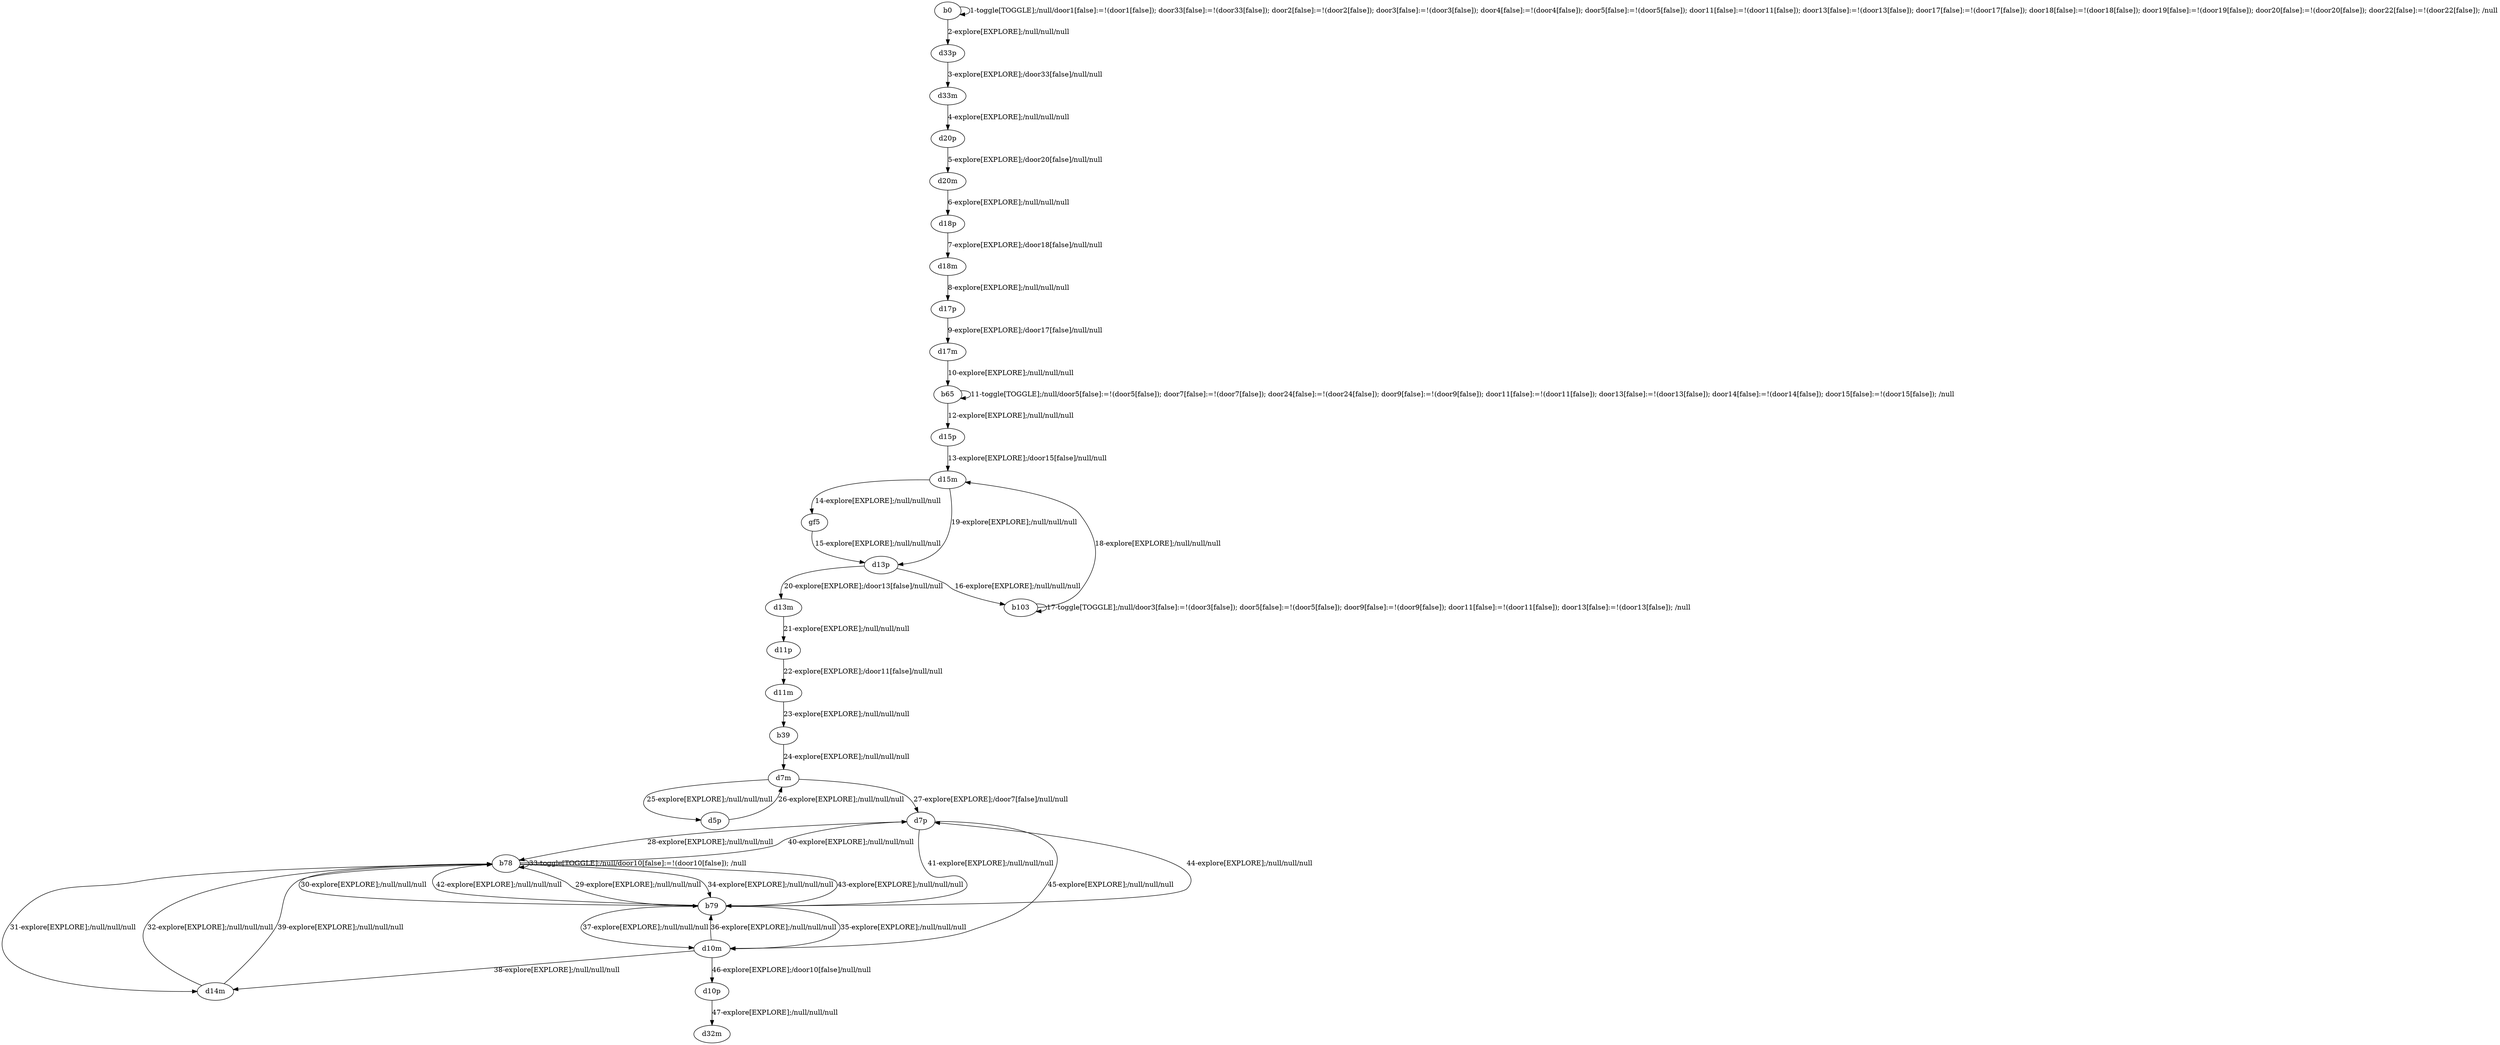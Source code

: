 # Total number of goals covered by this test: 1
# d10m --> b79

digraph g {
"b0" -> "b0" [label = "1-toggle[TOGGLE];/null/door1[false]:=!(door1[false]); door33[false]:=!(door33[false]); door2[false]:=!(door2[false]); door3[false]:=!(door3[false]); door4[false]:=!(door4[false]); door5[false]:=!(door5[false]); door11[false]:=!(door11[false]); door13[false]:=!(door13[false]); door17[false]:=!(door17[false]); door18[false]:=!(door18[false]); door19[false]:=!(door19[false]); door20[false]:=!(door20[false]); door22[false]:=!(door22[false]); /null"];
"b0" -> "d33p" [label = "2-explore[EXPLORE];/null/null/null"];
"d33p" -> "d33m" [label = "3-explore[EXPLORE];/door33[false]/null/null"];
"d33m" -> "d20p" [label = "4-explore[EXPLORE];/null/null/null"];
"d20p" -> "d20m" [label = "5-explore[EXPLORE];/door20[false]/null/null"];
"d20m" -> "d18p" [label = "6-explore[EXPLORE];/null/null/null"];
"d18p" -> "d18m" [label = "7-explore[EXPLORE];/door18[false]/null/null"];
"d18m" -> "d17p" [label = "8-explore[EXPLORE];/null/null/null"];
"d17p" -> "d17m" [label = "9-explore[EXPLORE];/door17[false]/null/null"];
"d17m" -> "b65" [label = "10-explore[EXPLORE];/null/null/null"];
"b65" -> "b65" [label = "11-toggle[TOGGLE];/null/door5[false]:=!(door5[false]); door7[false]:=!(door7[false]); door24[false]:=!(door24[false]); door9[false]:=!(door9[false]); door11[false]:=!(door11[false]); door13[false]:=!(door13[false]); door14[false]:=!(door14[false]); door15[false]:=!(door15[false]); /null"];
"b65" -> "d15p" [label = "12-explore[EXPLORE];/null/null/null"];
"d15p" -> "d15m" [label = "13-explore[EXPLORE];/door15[false]/null/null"];
"d15m" -> "gf5" [label = "14-explore[EXPLORE];/null/null/null"];
"gf5" -> "d13p" [label = "15-explore[EXPLORE];/null/null/null"];
"d13p" -> "b103" [label = "16-explore[EXPLORE];/null/null/null"];
"b103" -> "b103" [label = "17-toggle[TOGGLE];/null/door3[false]:=!(door3[false]); door5[false]:=!(door5[false]); door9[false]:=!(door9[false]); door11[false]:=!(door11[false]); door13[false]:=!(door13[false]); /null"];
"b103" -> "d15m" [label = "18-explore[EXPLORE];/null/null/null"];
"d15m" -> "d13p" [label = "19-explore[EXPLORE];/null/null/null"];
"d13p" -> "d13m" [label = "20-explore[EXPLORE];/door13[false]/null/null"];
"d13m" -> "d11p" [label = "21-explore[EXPLORE];/null/null/null"];
"d11p" -> "d11m" [label = "22-explore[EXPLORE];/door11[false]/null/null"];
"d11m" -> "b39" [label = "23-explore[EXPLORE];/null/null/null"];
"b39" -> "d7m" [label = "24-explore[EXPLORE];/null/null/null"];
"d7m" -> "d5p" [label = "25-explore[EXPLORE];/null/null/null"];
"d5p" -> "d7m" [label = "26-explore[EXPLORE];/null/null/null"];
"d7m" -> "d7p" [label = "27-explore[EXPLORE];/door7[false]/null/null"];
"d7p" -> "b78" [label = "28-explore[EXPLORE];/null/null/null"];
"b78" -> "b79" [label = "29-explore[EXPLORE];/null/null/null"];
"b79" -> "b78" [label = "30-explore[EXPLORE];/null/null/null"];
"b78" -> "d14m" [label = "31-explore[EXPLORE];/null/null/null"];
"d14m" -> "b78" [label = "32-explore[EXPLORE];/null/null/null"];
"b78" -> "b78" [label = "33-toggle[TOGGLE];/null/door10[false]:=!(door10[false]); /null"];
"b78" -> "b79" [label = "34-explore[EXPLORE];/null/null/null"];
"b79" -> "d10m" [label = "35-explore[EXPLORE];/null/null/null"];
"d10m" -> "b79" [label = "36-explore[EXPLORE];/null/null/null"];
"b79" -> "d10m" [label = "37-explore[EXPLORE];/null/null/null"];
"d10m" -> "d14m" [label = "38-explore[EXPLORE];/null/null/null"];
"d14m" -> "b78" [label = "39-explore[EXPLORE];/null/null/null"];
"b78" -> "d7p" [label = "40-explore[EXPLORE];/null/null/null"];
"d7p" -> "b79" [label = "41-explore[EXPLORE];/null/null/null"];
"b79" -> "b78" [label = "42-explore[EXPLORE];/null/null/null"];
"b78" -> "b79" [label = "43-explore[EXPLORE];/null/null/null"];
"b79" -> "d7p" [label = "44-explore[EXPLORE];/null/null/null"];
"d7p" -> "d10m" [label = "45-explore[EXPLORE];/null/null/null"];
"d10m" -> "d10p" [label = "46-explore[EXPLORE];/door10[false]/null/null"];
"d10p" -> "d32m" [label = "47-explore[EXPLORE];/null/null/null"];
}